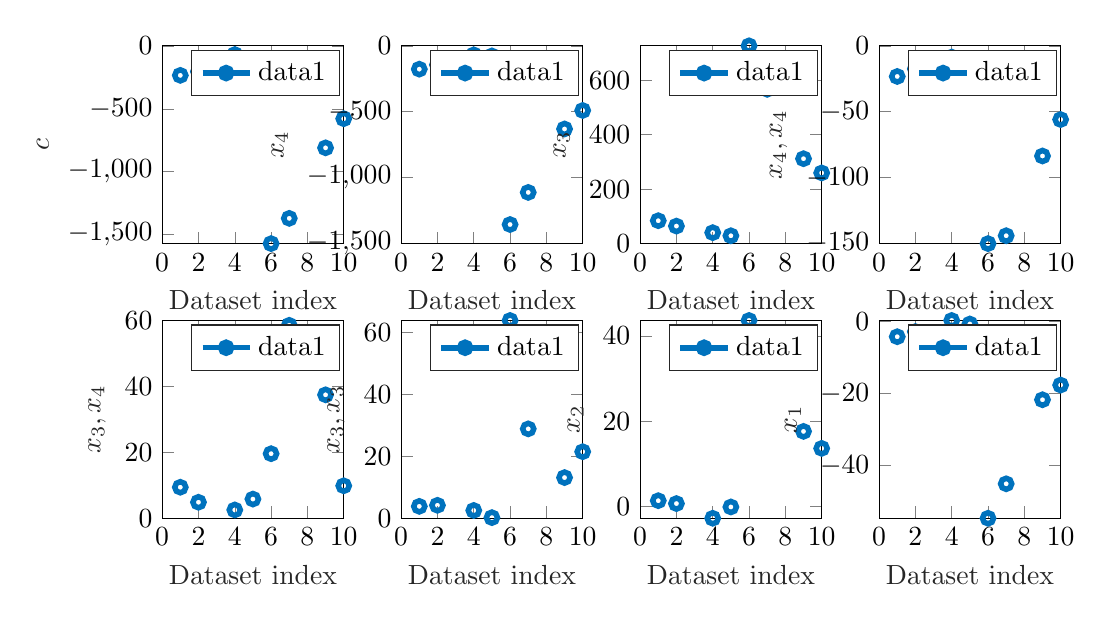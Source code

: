 % This file was created by matlab2tikz.
%
\definecolor{mycolor1}{rgb}{0.0,0.447,0.741}%
%
\begin{tikzpicture}

\begin{axis}[%
width=2.306cm,
height=2.512cm,
at={(0cm,3.488cm)},
scale only axis,
xmin=0,
xmax=10,
xlabel style={font=\color{white!15!black}},
xlabel={Dataset index},
ymin=-1570.607,
ymax=0,
ylabel style={font=\color{white!15!black}},
ylabel={$c$},
axis background/.style={fill=white},
legend style={legend cell align=left, align=left, draw=white!15!black}
]
\addplot [color=mycolor1, line width=2.0pt, draw=none, mark=o, mark options={solid, mycolor1}]
  table[row sep=crcr]{%
1	-234.539\\
2	-204.62\\
4	-69.318\\
5	-119.469\\
6	-1570.607\\
7	-1369.943\\
9	-810.158\\
10	-578.872\\
};
\addlegendentry{data1}

\end{axis}

\begin{axis}[%
width=2.306cm,
height=2.512cm,
at={(3.035cm,3.488cm)},
scale only axis,
xmin=0,
xmax=10,
xlabel style={font=\color{white!15!black}},
xlabel={Dataset index},
ymin=-1500,
ymax=0,
ylabel style={font=\color{white!15!black}},
ylabel={$x_4$},
axis background/.style={fill=white},
legend style={legend cell align=left, align=left, draw=white!15!black}
]
\addplot [color=mycolor1, line width=2.0pt, draw=none, mark=o, mark options={solid, mycolor1}]
  table[row sep=crcr]{%
1	-177.028\\
2	-144.092\\
4	-68.517\\
5	-76.681\\
6	-1355.312\\
7	-1111.813\\
9	-630.594\\
10	-490.28\\
};
\addlegendentry{data1}

\end{axis}

\begin{axis}[%
width=2.306cm,
height=2.512cm,
at={(6.07cm,3.488cm)},
scale only axis,
xmin=0,
xmax=10,
xlabel style={font=\color{white!15!black}},
xlabel={Dataset index},
ymin=0,
ymax=725.984,
ylabel style={font=\color{white!15!black}},
ylabel={$x_3$},
axis background/.style={fill=white},
legend style={legend cell align=left, align=left, draw=white!15!black}
]
\addplot [color=mycolor1, line width=2.0pt, draw=none, mark=o, mark options={solid, mycolor1}]
  table[row sep=crcr]{%
1	84.078\\
2	64.299\\
4	40.2\\
5	28.832\\
6	725.984\\
7	566.328\\
9	311.636\\
10	259.452\\
};
\addlegendentry{data1}

\end{axis}

\begin{axis}[%
width=2.306cm,
height=2.512cm,
at={(9.105cm,3.488cm)},
scale only axis,
xmin=0,
xmax=10,
xlabel style={font=\color{white!15!black}},
xlabel={Dataset index},
ymin=-150.421,
ymax=0,
ylabel style={font=\color{white!15!black}},
ylabel={$x_4,x_4$},
axis background/.style={fill=white},
legend style={legend cell align=left, align=left, draw=white!15!black}
]
\addplot [color=mycolor1, line width=2.0pt, draw=none, mark=o, mark options={solid, mycolor1}]
  table[row sep=crcr]{%
1	-23.316\\
2	-17.551\\
4	-8.579\\
5	-11.125\\
6	-150.421\\
7	-144.424\\
9	-83.784\\
10	-56.072\\
};
\addlegendentry{data1}

\end{axis}

\begin{axis}[%
width=2.306cm,
height=2.512cm,
at={(0cm,0cm)},
scale only axis,
xmin=0,
xmax=10,
xlabel style={font=\color{white!15!black}},
xlabel={Dataset index},
ymin=0,
ymax=60,
ylabel style={font=\color{white!15!black}},
ylabel={$x_3,x_4$},
axis background/.style={fill=white},
legend style={legend cell align=left, align=left, draw=white!15!black}
]
\addplot [color=mycolor1, line width=2.0pt, draw=none, mark=o, mark options={solid, mycolor1}]
  table[row sep=crcr]{%
1	9.411\\
2	4.856\\
4	2.525\\
5	5.821\\
6	19.583\\
7	58.536\\
9	37.448\\
10	9.85\\
};
\addlegendentry{data1}

\end{axis}

\begin{axis}[%
width=2.306cm,
height=2.512cm,
at={(3.035cm,0cm)},
scale only axis,
xmin=0,
xmax=10,
xlabel style={font=\color{white!15!black}},
xlabel={Dataset index},
ymin=0,
ymax=63.865,
ylabel style={font=\color{white!15!black}},
ylabel={$x_3,x_3$},
axis background/.style={fill=white},
legend style={legend cell align=left, align=left, draw=white!15!black}
]
\addplot [color=mycolor1, line width=2.0pt, draw=none, mark=o, mark options={solid, mycolor1}]
  table[row sep=crcr]{%
1	3.847\\
2	4.186\\
4	2.525\\
5	0.202\\
6	63.865\\
7	28.864\\
9	13.134\\
10	21.486\\
};
\addlegendentry{data1}

\end{axis}

\begin{axis}[%
width=2.306cm,
height=2.512cm,
at={(6.07cm,0cm)},
scale only axis,
xmin=0,
xmax=10,
xlabel style={font=\color{white!15!black}},
xlabel={Dataset index},
ymin=-2.696,
ymax=43.652,
ylabel style={font=\color{white!15!black}},
ylabel={$x_2$},
axis background/.style={fill=white},
legend style={legend cell align=left, align=left, draw=white!15!black}
]
\addplot [color=mycolor1, line width=2.0pt, draw=none, mark=o, mark options={solid, mycolor1}]
  table[row sep=crcr]{%
1	1.422\\
2	0.746\\
4	-2.696\\
5	-0.05\\
6	43.652\\
7	38.657\\
9	17.661\\
10	13.679\\
};
\addlegendentry{data1}

\end{axis}

\begin{axis}[%
width=2.306cm,
height=2.512cm,
at={(9.105cm,0cm)},
scale only axis,
xmin=0,
xmax=10,
xlabel style={font=\color{white!15!black}},
xlabel={Dataset index},
ymin=-54.571,
ymax=0.187,
ylabel style={font=\color{white!15!black}},
ylabel={$x_1$},
axis background/.style={fill=white},
legend style={legend cell align=left, align=left, draw=white!15!black}
]
\addplot [color=mycolor1, line width=2.0pt, draw=none, mark=o, mark options={solid, mycolor1}]
  table[row sep=crcr]{%
1	-4.315\\
2	-2.9\\
4	0.187\\
5	-0.786\\
6	-54.571\\
7	-45.032\\
9	-21.763\\
10	-17.699\\
};
\addlegendentry{data1}

\end{axis}
\end{tikzpicture}%